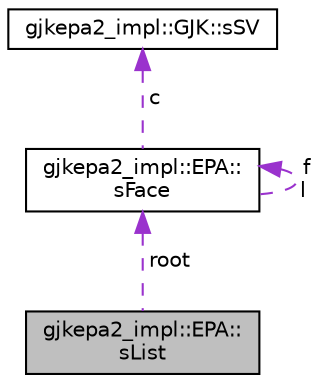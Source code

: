 digraph "gjkepa2_impl::EPA::sList"
{
  edge [fontname="Helvetica",fontsize="10",labelfontname="Helvetica",labelfontsize="10"];
  node [fontname="Helvetica",fontsize="10",shape=record];
  Node1 [label="gjkepa2_impl::EPA::\lsList",height=0.2,width=0.4,color="black", fillcolor="grey75", style="filled", fontcolor="black"];
  Node2 -> Node1 [dir="back",color="darkorchid3",fontsize="10",style="dashed",label=" root" ];
  Node2 [label="gjkepa2_impl::EPA::\lsFace",height=0.2,width=0.4,color="black", fillcolor="white", style="filled",URL="$structgjkepa2__impl_1_1_e_p_a_1_1s_face.html"];
  Node3 -> Node2 [dir="back",color="darkorchid3",fontsize="10",style="dashed",label=" c" ];
  Node3 [label="gjkepa2_impl::GJK::sSV",height=0.2,width=0.4,color="black", fillcolor="white", style="filled",URL="$structgjkepa2__impl_1_1_g_j_k_1_1s_s_v.html"];
  Node2 -> Node2 [dir="back",color="darkorchid3",fontsize="10",style="dashed",label=" f\nl" ];
}
